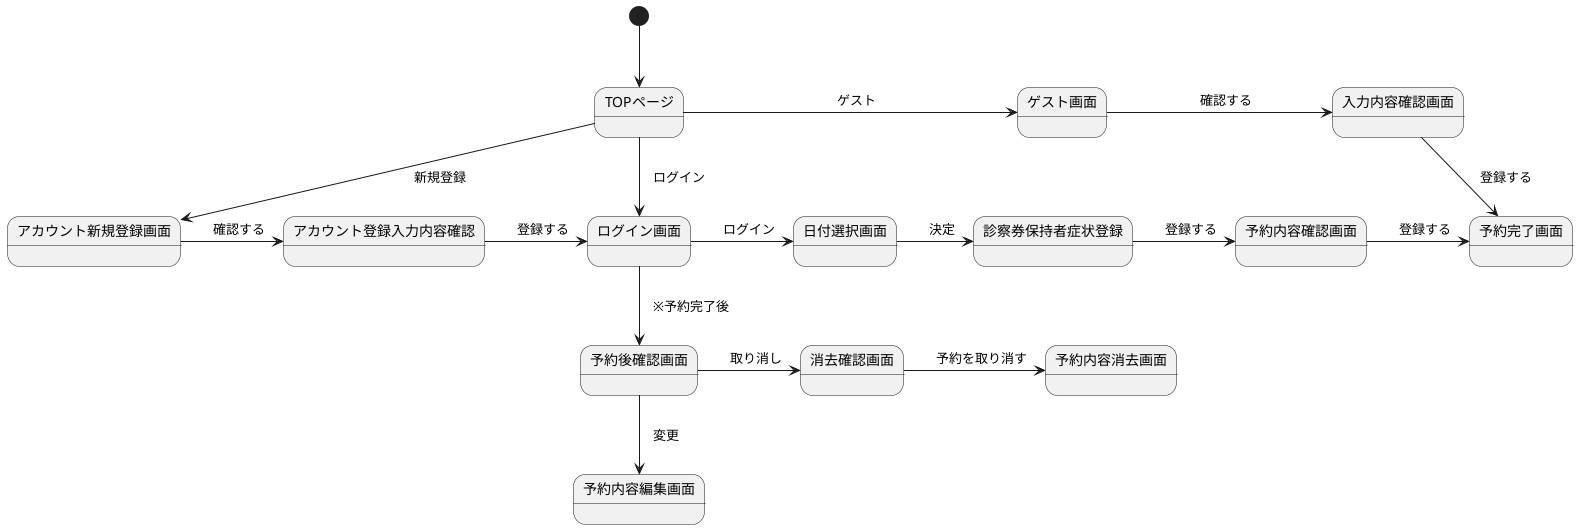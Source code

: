 @startuml 診察券保持者・ゲスト
[*] --> TOPページ
TOPページ -right-> ゲスト画面:　ゲスト
ゲスト画面 -right-> 入力内容確認画面:　確認する
入力内容確認画面 --> 予約完了画面:　登録する
TOPページ --> アカウント新規登録画面:　新規登録
TOPページ --> ログイン画面:　ログイン
アカウント新規登録画面 -right-> アカウント登録入力内容確認:　確認する
アカウント登録入力内容確認 -right-> ログイン画面:　登録する
ログイン画面 -right-> 日付選択画面:　ログイン
日付選択画面 -right-> 診察券保持者症状登録:　決定
診察券保持者症状登録 -right-> 予約内容確認画面:　登録する
予約内容確認画面 -right-> 予約完了画面:　登録する
ログイン画面 --> 予約後確認画面:　※予約完了後
予約後確認画面 --> 予約内容編集画面:　変更
予約後確認画面 -right-> 消去確認画面:　取り消し
消去確認画面 -right-> 予約内容消去画面:　予約を取り消す

@enduml